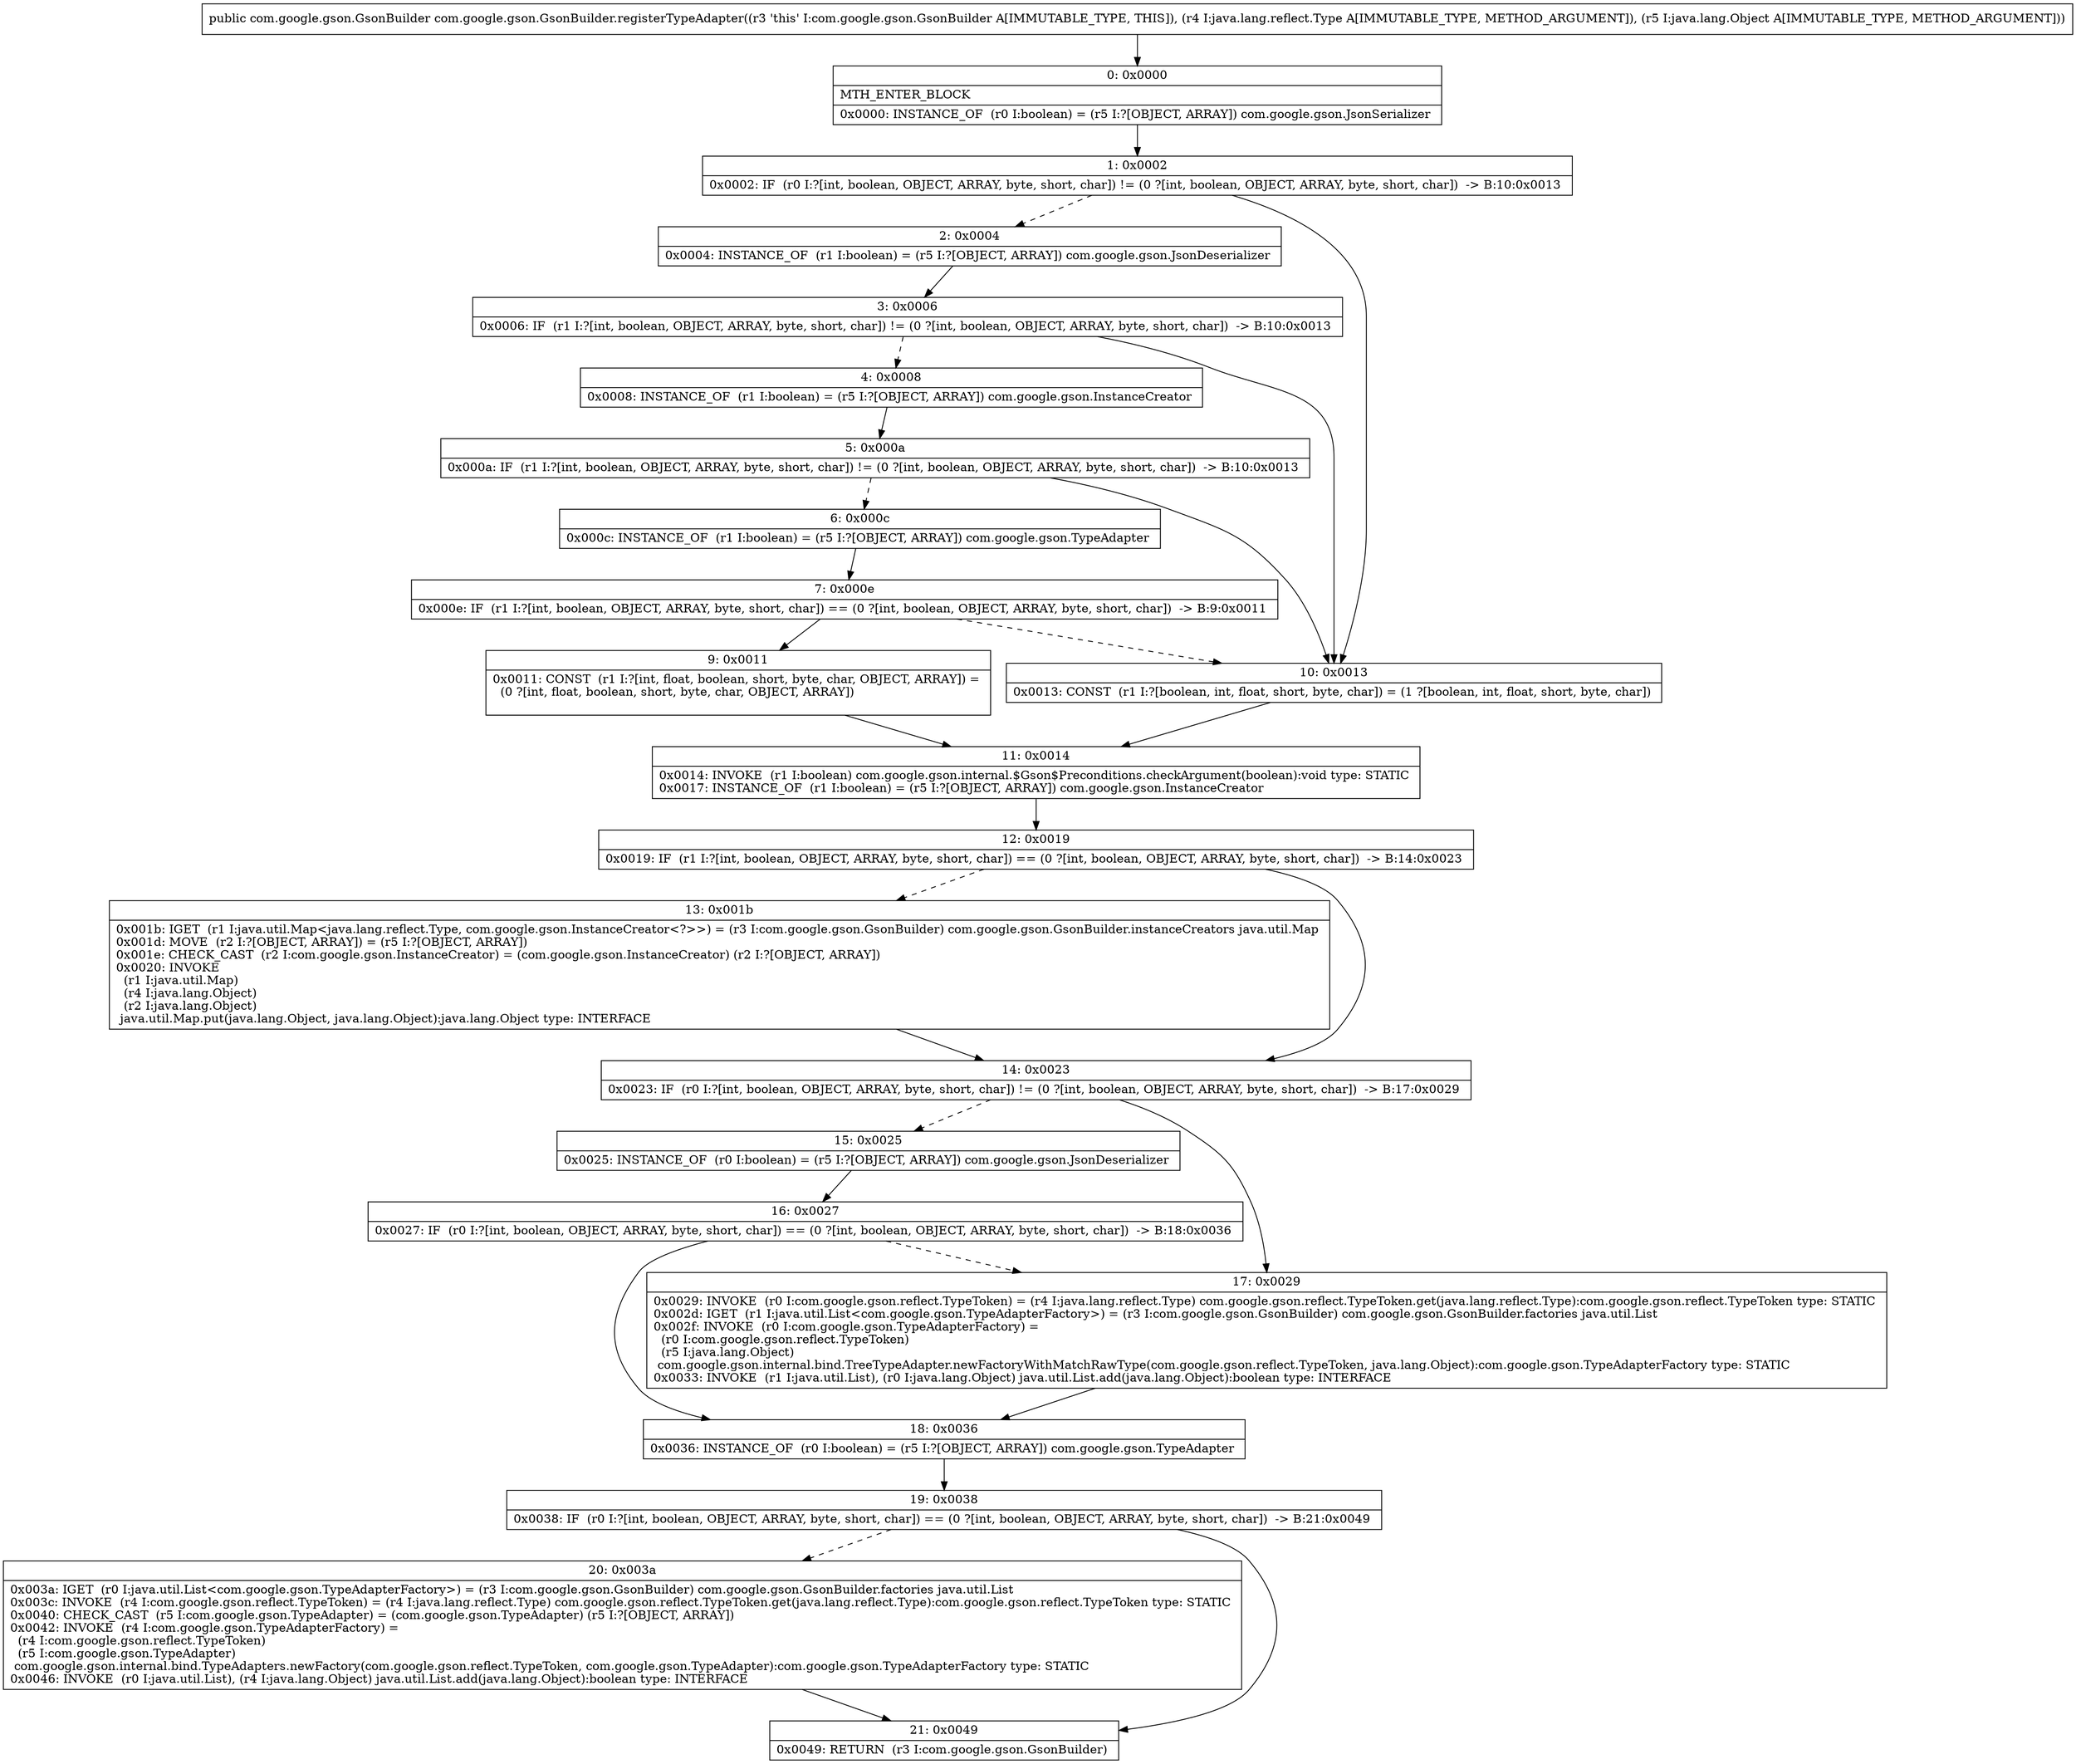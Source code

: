 digraph "CFG forcom.google.gson.GsonBuilder.registerTypeAdapter(Ljava\/lang\/reflect\/Type;Ljava\/lang\/Object;)Lcom\/google\/gson\/GsonBuilder;" {
Node_0 [shape=record,label="{0\:\ 0x0000|MTH_ENTER_BLOCK\l|0x0000: INSTANCE_OF  (r0 I:boolean) = (r5 I:?[OBJECT, ARRAY]) com.google.gson.JsonSerializer \l}"];
Node_1 [shape=record,label="{1\:\ 0x0002|0x0002: IF  (r0 I:?[int, boolean, OBJECT, ARRAY, byte, short, char]) != (0 ?[int, boolean, OBJECT, ARRAY, byte, short, char])  \-\> B:10:0x0013 \l}"];
Node_2 [shape=record,label="{2\:\ 0x0004|0x0004: INSTANCE_OF  (r1 I:boolean) = (r5 I:?[OBJECT, ARRAY]) com.google.gson.JsonDeserializer \l}"];
Node_3 [shape=record,label="{3\:\ 0x0006|0x0006: IF  (r1 I:?[int, boolean, OBJECT, ARRAY, byte, short, char]) != (0 ?[int, boolean, OBJECT, ARRAY, byte, short, char])  \-\> B:10:0x0013 \l}"];
Node_4 [shape=record,label="{4\:\ 0x0008|0x0008: INSTANCE_OF  (r1 I:boolean) = (r5 I:?[OBJECT, ARRAY]) com.google.gson.InstanceCreator \l}"];
Node_5 [shape=record,label="{5\:\ 0x000a|0x000a: IF  (r1 I:?[int, boolean, OBJECT, ARRAY, byte, short, char]) != (0 ?[int, boolean, OBJECT, ARRAY, byte, short, char])  \-\> B:10:0x0013 \l}"];
Node_6 [shape=record,label="{6\:\ 0x000c|0x000c: INSTANCE_OF  (r1 I:boolean) = (r5 I:?[OBJECT, ARRAY]) com.google.gson.TypeAdapter \l}"];
Node_7 [shape=record,label="{7\:\ 0x000e|0x000e: IF  (r1 I:?[int, boolean, OBJECT, ARRAY, byte, short, char]) == (0 ?[int, boolean, OBJECT, ARRAY, byte, short, char])  \-\> B:9:0x0011 \l}"];
Node_9 [shape=record,label="{9\:\ 0x0011|0x0011: CONST  (r1 I:?[int, float, boolean, short, byte, char, OBJECT, ARRAY]) = \l  (0 ?[int, float, boolean, short, byte, char, OBJECT, ARRAY])\l \l}"];
Node_10 [shape=record,label="{10\:\ 0x0013|0x0013: CONST  (r1 I:?[boolean, int, float, short, byte, char]) = (1 ?[boolean, int, float, short, byte, char]) \l}"];
Node_11 [shape=record,label="{11\:\ 0x0014|0x0014: INVOKE  (r1 I:boolean) com.google.gson.internal.$Gson$Preconditions.checkArgument(boolean):void type: STATIC \l0x0017: INSTANCE_OF  (r1 I:boolean) = (r5 I:?[OBJECT, ARRAY]) com.google.gson.InstanceCreator \l}"];
Node_12 [shape=record,label="{12\:\ 0x0019|0x0019: IF  (r1 I:?[int, boolean, OBJECT, ARRAY, byte, short, char]) == (0 ?[int, boolean, OBJECT, ARRAY, byte, short, char])  \-\> B:14:0x0023 \l}"];
Node_13 [shape=record,label="{13\:\ 0x001b|0x001b: IGET  (r1 I:java.util.Map\<java.lang.reflect.Type, com.google.gson.InstanceCreator\<?\>\>) = (r3 I:com.google.gson.GsonBuilder) com.google.gson.GsonBuilder.instanceCreators java.util.Map \l0x001d: MOVE  (r2 I:?[OBJECT, ARRAY]) = (r5 I:?[OBJECT, ARRAY]) \l0x001e: CHECK_CAST  (r2 I:com.google.gson.InstanceCreator) = (com.google.gson.InstanceCreator) (r2 I:?[OBJECT, ARRAY]) \l0x0020: INVOKE  \l  (r1 I:java.util.Map)\l  (r4 I:java.lang.Object)\l  (r2 I:java.lang.Object)\l java.util.Map.put(java.lang.Object, java.lang.Object):java.lang.Object type: INTERFACE \l}"];
Node_14 [shape=record,label="{14\:\ 0x0023|0x0023: IF  (r0 I:?[int, boolean, OBJECT, ARRAY, byte, short, char]) != (0 ?[int, boolean, OBJECT, ARRAY, byte, short, char])  \-\> B:17:0x0029 \l}"];
Node_15 [shape=record,label="{15\:\ 0x0025|0x0025: INSTANCE_OF  (r0 I:boolean) = (r5 I:?[OBJECT, ARRAY]) com.google.gson.JsonDeserializer \l}"];
Node_16 [shape=record,label="{16\:\ 0x0027|0x0027: IF  (r0 I:?[int, boolean, OBJECT, ARRAY, byte, short, char]) == (0 ?[int, boolean, OBJECT, ARRAY, byte, short, char])  \-\> B:18:0x0036 \l}"];
Node_17 [shape=record,label="{17\:\ 0x0029|0x0029: INVOKE  (r0 I:com.google.gson.reflect.TypeToken) = (r4 I:java.lang.reflect.Type) com.google.gson.reflect.TypeToken.get(java.lang.reflect.Type):com.google.gson.reflect.TypeToken type: STATIC \l0x002d: IGET  (r1 I:java.util.List\<com.google.gson.TypeAdapterFactory\>) = (r3 I:com.google.gson.GsonBuilder) com.google.gson.GsonBuilder.factories java.util.List \l0x002f: INVOKE  (r0 I:com.google.gson.TypeAdapterFactory) = \l  (r0 I:com.google.gson.reflect.TypeToken)\l  (r5 I:java.lang.Object)\l com.google.gson.internal.bind.TreeTypeAdapter.newFactoryWithMatchRawType(com.google.gson.reflect.TypeToken, java.lang.Object):com.google.gson.TypeAdapterFactory type: STATIC \l0x0033: INVOKE  (r1 I:java.util.List), (r0 I:java.lang.Object) java.util.List.add(java.lang.Object):boolean type: INTERFACE \l}"];
Node_18 [shape=record,label="{18\:\ 0x0036|0x0036: INSTANCE_OF  (r0 I:boolean) = (r5 I:?[OBJECT, ARRAY]) com.google.gson.TypeAdapter \l}"];
Node_19 [shape=record,label="{19\:\ 0x0038|0x0038: IF  (r0 I:?[int, boolean, OBJECT, ARRAY, byte, short, char]) == (0 ?[int, boolean, OBJECT, ARRAY, byte, short, char])  \-\> B:21:0x0049 \l}"];
Node_20 [shape=record,label="{20\:\ 0x003a|0x003a: IGET  (r0 I:java.util.List\<com.google.gson.TypeAdapterFactory\>) = (r3 I:com.google.gson.GsonBuilder) com.google.gson.GsonBuilder.factories java.util.List \l0x003c: INVOKE  (r4 I:com.google.gson.reflect.TypeToken) = (r4 I:java.lang.reflect.Type) com.google.gson.reflect.TypeToken.get(java.lang.reflect.Type):com.google.gson.reflect.TypeToken type: STATIC \l0x0040: CHECK_CAST  (r5 I:com.google.gson.TypeAdapter) = (com.google.gson.TypeAdapter) (r5 I:?[OBJECT, ARRAY]) \l0x0042: INVOKE  (r4 I:com.google.gson.TypeAdapterFactory) = \l  (r4 I:com.google.gson.reflect.TypeToken)\l  (r5 I:com.google.gson.TypeAdapter)\l com.google.gson.internal.bind.TypeAdapters.newFactory(com.google.gson.reflect.TypeToken, com.google.gson.TypeAdapter):com.google.gson.TypeAdapterFactory type: STATIC \l0x0046: INVOKE  (r0 I:java.util.List), (r4 I:java.lang.Object) java.util.List.add(java.lang.Object):boolean type: INTERFACE \l}"];
Node_21 [shape=record,label="{21\:\ 0x0049|0x0049: RETURN  (r3 I:com.google.gson.GsonBuilder) \l}"];
MethodNode[shape=record,label="{public com.google.gson.GsonBuilder com.google.gson.GsonBuilder.registerTypeAdapter((r3 'this' I:com.google.gson.GsonBuilder A[IMMUTABLE_TYPE, THIS]), (r4 I:java.lang.reflect.Type A[IMMUTABLE_TYPE, METHOD_ARGUMENT]), (r5 I:java.lang.Object A[IMMUTABLE_TYPE, METHOD_ARGUMENT])) }"];
MethodNode -> Node_0;
Node_0 -> Node_1;
Node_1 -> Node_2[style=dashed];
Node_1 -> Node_10;
Node_2 -> Node_3;
Node_3 -> Node_4[style=dashed];
Node_3 -> Node_10;
Node_4 -> Node_5;
Node_5 -> Node_6[style=dashed];
Node_5 -> Node_10;
Node_6 -> Node_7;
Node_7 -> Node_9;
Node_7 -> Node_10[style=dashed];
Node_9 -> Node_11;
Node_10 -> Node_11;
Node_11 -> Node_12;
Node_12 -> Node_13[style=dashed];
Node_12 -> Node_14;
Node_13 -> Node_14;
Node_14 -> Node_15[style=dashed];
Node_14 -> Node_17;
Node_15 -> Node_16;
Node_16 -> Node_17[style=dashed];
Node_16 -> Node_18;
Node_17 -> Node_18;
Node_18 -> Node_19;
Node_19 -> Node_20[style=dashed];
Node_19 -> Node_21;
Node_20 -> Node_21;
}

